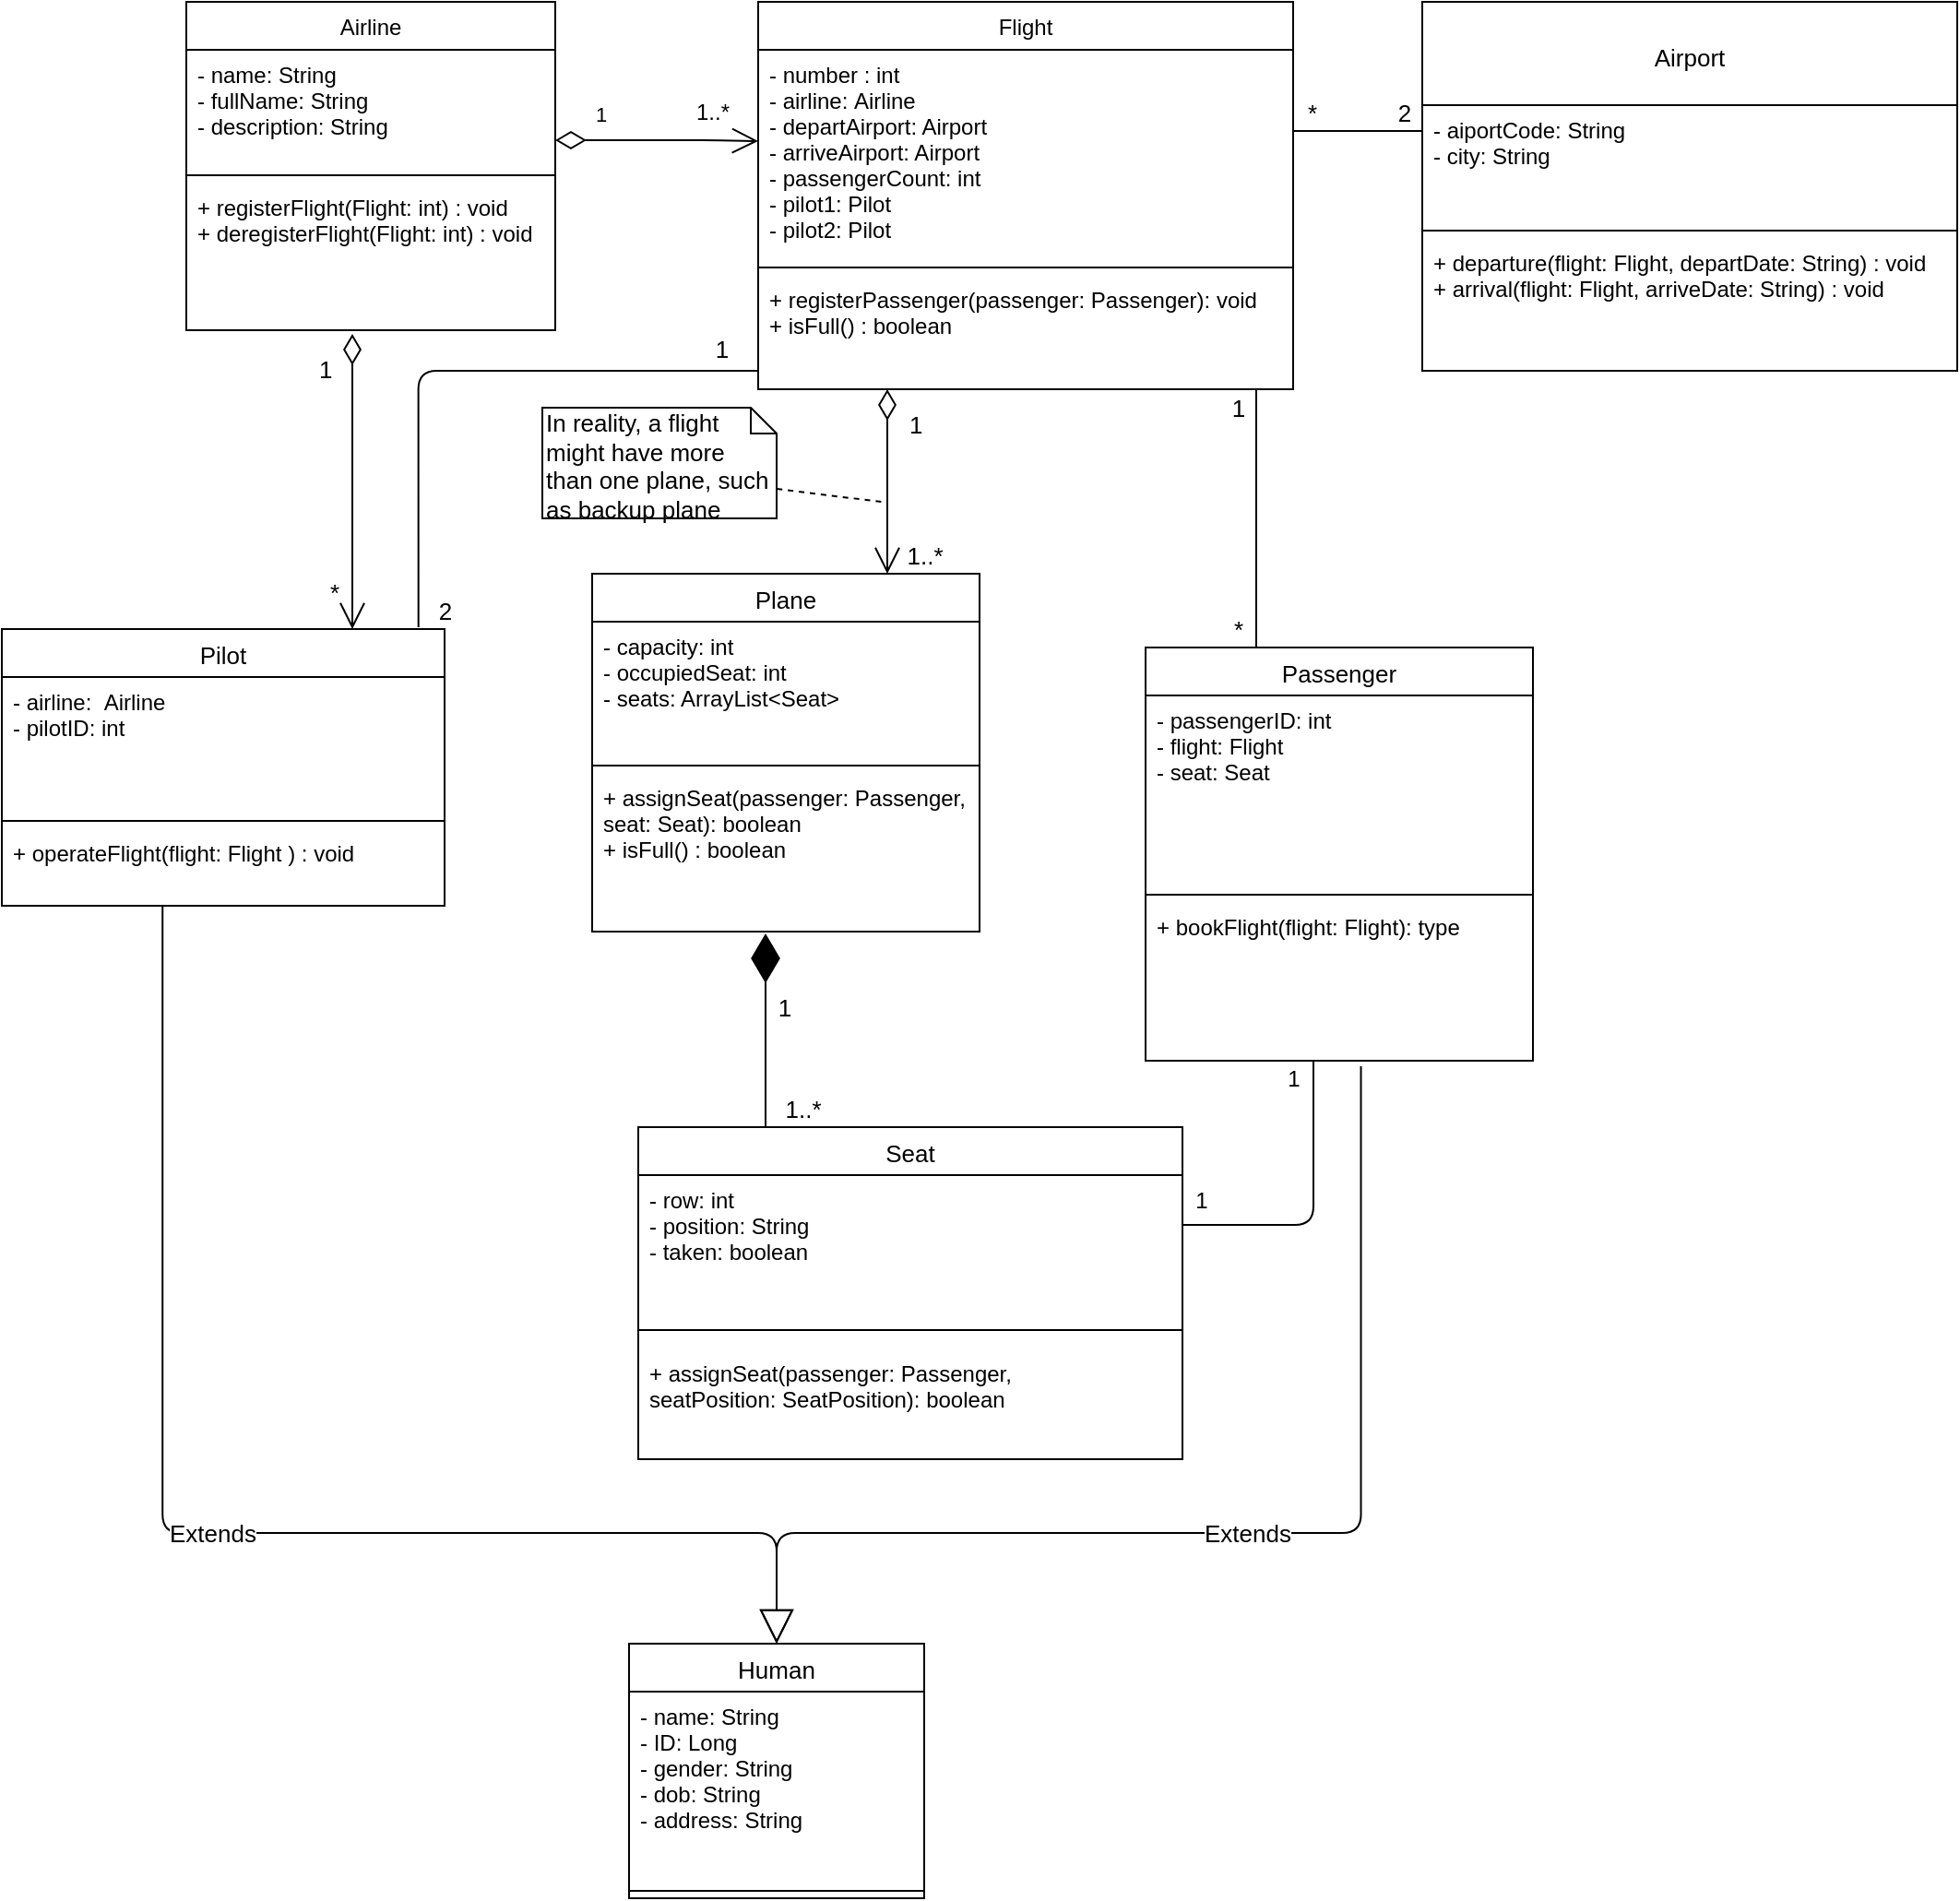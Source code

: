 <mxfile version="13.7.3" type="github">
  <diagram id="C5RBs43oDa-KdzZeNtuy" name="Page-1">
    <mxGraphModel dx="1853" dy="523" grid="1" gridSize="10" guides="1" tooltips="1" connect="1" arrows="1" fold="1" page="1" pageScale="1" pageWidth="827" pageHeight="1169" math="0" shadow="0">
      <root>
        <mxCell id="WIyWlLk6GJQsqaUBKTNV-0" />
        <mxCell id="WIyWlLk6GJQsqaUBKTNV-1" parent="WIyWlLk6GJQsqaUBKTNV-0" />
        <mxCell id="qKsI8oJo5IMxg4WIA3i2-51" value="*&lt;span style=&quot;font-family: monospace ; font-size: 0px&quot;&gt;%3CmxGraphModel%3E%3Croot%3E%3CmxCell%20id%3D%220%22%2F%3E%3CmxCell%20id%3D%221%22%20parent%3D%220%22%2F%3E%3CmxCell%20id%3D%222%22%20value%3D%221%22%20style%3D%22text%3Bhtml%3D1%3Balign%3Dcenter%3BverticalAlign%3Dmiddle%3Bresizable%3D0%3Bpoints%3D%5B%5D%3Bautosize%3D1%3BfontSize%3D13%3B%22%20vertex%3D%221%22%20parent%3D%221%22%3E%3CmxGeometry%20x%3D%22658%22%20y%3D%22100%22%20width%3D%2220%22%20height%3D%2220%22%20as%3D%22geometry%22%2F%3E%3C%2FmxCell%3E%3C%2Froot%3E%3C%2FmxGraphModel%3E&lt;/span&gt;" style="text;html=1;align=center;verticalAlign=middle;resizable=0;points=[];autosize=1;fontSize=13;" parent="WIyWlLk6GJQsqaUBKTNV-1" vertex="1">
          <mxGeometry x="670" y="135" width="20" height="30" as="geometry" />
        </mxCell>
        <mxCell id="qKsI8oJo5IMxg4WIA3i2-53" value="2" style="text;html=1;align=center;verticalAlign=middle;resizable=0;points=[];autosize=1;fontSize=13;" parent="WIyWlLk6GJQsqaUBKTNV-1" vertex="1">
          <mxGeometry x="720" y="140" width="20" height="20" as="geometry" />
        </mxCell>
        <mxCell id="zkfFHV4jXpPFQw0GAbJ--17" value="Flight" style="swimlane;fontStyle=0;align=center;verticalAlign=top;childLayout=stackLayout;horizontal=1;startSize=26;horizontalStack=0;resizeParent=1;resizeLast=0;collapsible=1;marginBottom=0;rounded=0;shadow=0;strokeWidth=1;" parent="WIyWlLk6GJQsqaUBKTNV-1" vertex="1">
          <mxGeometry x="380" y="90" width="290" height="210" as="geometry">
            <mxRectangle x="498" y="50" width="160" height="26" as="alternateBounds" />
          </mxGeometry>
        </mxCell>
        <mxCell id="zkfFHV4jXpPFQw0GAbJ--18" value="- number : int&#xa;- airline: Airline&#xa;- departAirport: Airport&#xa;- arriveAirport: Airport&#xa;- passengerCount: int&#xa;- pilot1: Pilot&#xa;- pilot2: Pilot" style="text;align=left;verticalAlign=top;spacingLeft=4;spacingRight=4;overflow=hidden;rotatable=0;points=[[0,0.5],[1,0.5]];portConstraint=eastwest;" parent="zkfFHV4jXpPFQw0GAbJ--17" vertex="1">
          <mxGeometry y="26" width="290" height="114" as="geometry" />
        </mxCell>
        <mxCell id="zkfFHV4jXpPFQw0GAbJ--23" value="" style="line;html=1;strokeWidth=1;align=left;verticalAlign=middle;spacingTop=-1;spacingLeft=3;spacingRight=3;rotatable=0;labelPosition=right;points=[];portConstraint=eastwest;" parent="zkfFHV4jXpPFQw0GAbJ--17" vertex="1">
          <mxGeometry y="140" width="290" height="8" as="geometry" />
        </mxCell>
        <mxCell id="qKsI8oJo5IMxg4WIA3i2-104" value="+ registerPassenger(passenger: Passenger): void&#xa;+ isFull() : boolean" style="text;align=left;verticalAlign=top;spacingLeft=4;spacingRight=4;overflow=hidden;rotatable=0;points=[[0,0.5],[1,0.5]];portConstraint=eastwest;" parent="zkfFHV4jXpPFQw0GAbJ--17" vertex="1">
          <mxGeometry y="148" width="290" height="62" as="geometry" />
        </mxCell>
        <mxCell id="zkfFHV4jXpPFQw0GAbJ--0" value="Airline" style="swimlane;fontStyle=0;align=center;verticalAlign=top;childLayout=stackLayout;horizontal=1;startSize=26;horizontalStack=0;resizeParent=1;resizeLast=0;collapsible=1;marginBottom=0;rounded=0;shadow=0;strokeWidth=1;" parent="WIyWlLk6GJQsqaUBKTNV-1" vertex="1">
          <mxGeometry x="70" y="90" width="200" height="178" as="geometry">
            <mxRectangle x="230" y="140" width="160" height="26" as="alternateBounds" />
          </mxGeometry>
        </mxCell>
        <mxCell id="zkfFHV4jXpPFQw0GAbJ--1" value="- name: String&#xa;- fullName: String&#xa;- description: String&#xa;" style="text;align=left;verticalAlign=top;spacingLeft=4;spacingRight=4;overflow=hidden;rotatable=0;points=[[0,0.5],[1,0.5]];portConstraint=eastwest;" parent="zkfFHV4jXpPFQw0GAbJ--0" vertex="1">
          <mxGeometry y="26" width="200" height="64" as="geometry" />
        </mxCell>
        <mxCell id="zkfFHV4jXpPFQw0GAbJ--4" value="" style="line;html=1;strokeWidth=1;align=left;verticalAlign=middle;spacingTop=-1;spacingLeft=3;spacingRight=3;rotatable=0;labelPosition=right;points=[];portConstraint=eastwest;" parent="zkfFHV4jXpPFQw0GAbJ--0" vertex="1">
          <mxGeometry y="90" width="200" height="8" as="geometry" />
        </mxCell>
        <mxCell id="zkfFHV4jXpPFQw0GAbJ--5" value="+ registerFlight(Flight: int) : void&#xa;+ deregisterFlight(Flight: int) : void" style="text;align=left;verticalAlign=top;spacingLeft=4;spacingRight=4;overflow=hidden;rotatable=0;points=[[0,0.5],[1,0.5]];portConstraint=eastwest;" parent="zkfFHV4jXpPFQw0GAbJ--0" vertex="1">
          <mxGeometry y="98" width="200" height="80" as="geometry" />
        </mxCell>
        <mxCell id="qKsI8oJo5IMxg4WIA3i2-67" value="Extends" style="endArrow=block;endSize=16;endFill=0;html=1;fontSize=13;exitX=0.363;exitY=1;exitDx=0;exitDy=0;exitPerimeter=0;entryX=0.5;entryY=0;entryDx=0;entryDy=0;edgeStyle=elbowEdgeStyle;elbow=vertical;" parent="WIyWlLk6GJQsqaUBKTNV-1" source="qKsI8oJo5IMxg4WIA3i2-66" target="qKsI8oJo5IMxg4WIA3i2-55" edge="1">
          <mxGeometry width="160" relative="1" as="geometry">
            <mxPoint x="380" y="750" as="sourcePoint" />
            <mxPoint x="540" y="750" as="targetPoint" />
            <Array as="points">
              <mxPoint x="220" y="920" />
            </Array>
          </mxGeometry>
        </mxCell>
        <mxCell id="qKsI8oJo5IMxg4WIA3i2-68" value="Extends" style="endArrow=block;endSize=16;endFill=0;html=1;fontSize=13;exitX=0.556;exitY=1.035;exitDx=0;exitDy=0;exitPerimeter=0;entryX=0.5;entryY=0;entryDx=0;entryDy=0;edgeStyle=elbowEdgeStyle;elbow=vertical;" parent="WIyWlLk6GJQsqaUBKTNV-1" source="qKsI8oJo5IMxg4WIA3i2-62" target="qKsI8oJo5IMxg4WIA3i2-55" edge="1">
          <mxGeometry width="160" relative="1" as="geometry">
            <mxPoint x="508.08" y="694" as="sourcePoint" />
            <mxPoint x="320" y="790" as="targetPoint" />
            <Array as="points">
              <mxPoint x="550" y="920" />
            </Array>
          </mxGeometry>
        </mxCell>
        <mxCell id="qKsI8oJo5IMxg4WIA3i2-63" value="Pilot" style="swimlane;fontStyle=0;align=center;verticalAlign=top;childLayout=stackLayout;horizontal=1;startSize=26;horizontalStack=0;resizeParent=1;resizeParentMax=0;resizeLast=0;collapsible=1;marginBottom=0;fontSize=13;" parent="WIyWlLk6GJQsqaUBKTNV-1" vertex="1">
          <mxGeometry x="-30" y="430" width="240" height="150" as="geometry" />
        </mxCell>
        <mxCell id="qKsI8oJo5IMxg4WIA3i2-64" value="- airline:  Airline&#xa;- pilotID: int" style="text;strokeColor=none;fillColor=none;align=left;verticalAlign=top;spacingLeft=4;spacingRight=4;overflow=hidden;rotatable=0;points=[[0,0.5],[1,0.5]];portConstraint=eastwest;" parent="qKsI8oJo5IMxg4WIA3i2-63" vertex="1">
          <mxGeometry y="26" width="240" height="74" as="geometry" />
        </mxCell>
        <mxCell id="qKsI8oJo5IMxg4WIA3i2-65" value="" style="line;strokeWidth=1;fillColor=none;align=left;verticalAlign=middle;spacingTop=-1;spacingLeft=3;spacingRight=3;rotatable=0;labelPosition=right;points=[];portConstraint=eastwest;" parent="qKsI8oJo5IMxg4WIA3i2-63" vertex="1">
          <mxGeometry y="100" width="240" height="8" as="geometry" />
        </mxCell>
        <mxCell id="qKsI8oJo5IMxg4WIA3i2-66" value="+ operateFlight(flight: Flight ) : void&#xa;" style="text;strokeColor=none;fillColor=none;align=left;verticalAlign=top;spacingLeft=4;spacingRight=4;overflow=hidden;rotatable=0;points=[[0,0.5],[1,0.5]];portConstraint=eastwest;" parent="qKsI8oJo5IMxg4WIA3i2-63" vertex="1">
          <mxGeometry y="108" width="240" height="42" as="geometry" />
        </mxCell>
        <mxCell id="qKsI8oJo5IMxg4WIA3i2-69" value="1" style="endArrow=open;html=1;endSize=12;startArrow=diamondThin;startSize=14;startFill=0;edgeStyle=orthogonalEdgeStyle;align=left;verticalAlign=bottom;fontSize=13;" parent="WIyWlLk6GJQsqaUBKTNV-1" edge="1">
          <mxGeometry x="-0.625" y="-20" relative="1" as="geometry">
            <mxPoint x="160" y="270" as="sourcePoint" />
            <mxPoint x="160" y="430" as="targetPoint" />
            <mxPoint as="offset" />
          </mxGeometry>
        </mxCell>
        <mxCell id="qKsI8oJo5IMxg4WIA3i2-70" value="*" style="text;html=1;align=center;verticalAlign=middle;resizable=0;points=[];autosize=1;fontSize=13;" parent="WIyWlLk6GJQsqaUBKTNV-1" vertex="1">
          <mxGeometry x="140" y="400" width="20" height="20" as="geometry" />
        </mxCell>
        <mxCell id="qKsI8oJo5IMxg4WIA3i2-74" value="" style="endArrow=none;html=1;edgeStyle=orthogonalEdgeStyle;fontSize=13;exitX=0.941;exitY=-0.007;exitDx=0;exitDy=0;exitPerimeter=0;" parent="WIyWlLk6GJQsqaUBKTNV-1" source="qKsI8oJo5IMxg4WIA3i2-63" edge="1">
          <mxGeometry relative="1" as="geometry">
            <mxPoint x="668" y="290.004" as="sourcePoint" />
            <mxPoint x="380" y="290" as="targetPoint" />
            <Array as="points">
              <mxPoint x="196" y="290" />
            </Array>
          </mxGeometry>
        </mxCell>
        <mxCell id="qKsI8oJo5IMxg4WIA3i2-75" value="2" style="text;html=1;align=center;verticalAlign=middle;resizable=0;points=[];autosize=1;fontSize=13;" parent="WIyWlLk6GJQsqaUBKTNV-1" vertex="1">
          <mxGeometry x="200" y="410" width="20" height="20" as="geometry" />
        </mxCell>
        <mxCell id="qKsI8oJo5IMxg4WIA3i2-76" value="1" style="text;html=1;align=center;verticalAlign=middle;resizable=0;points=[];autosize=1;fontSize=13;" parent="WIyWlLk6GJQsqaUBKTNV-1" vertex="1">
          <mxGeometry x="350" y="268" width="20" height="20" as="geometry" />
        </mxCell>
        <mxCell id="qKsI8oJo5IMxg4WIA3i2-83" value="Plane" style="swimlane;fontStyle=0;align=center;verticalAlign=top;childLayout=stackLayout;horizontal=1;startSize=26;horizontalStack=0;resizeParent=1;resizeParentMax=0;resizeLast=0;collapsible=1;marginBottom=0;fontSize=13;" parent="WIyWlLk6GJQsqaUBKTNV-1" vertex="1">
          <mxGeometry x="290" y="400" width="210" height="194" as="geometry" />
        </mxCell>
        <mxCell id="qKsI8oJo5IMxg4WIA3i2-84" value="- capacity: int&#xa;- occupiedSeat: int&#xa;- seats: ArrayList&lt;Seat&gt;" style="text;strokeColor=none;fillColor=none;align=left;verticalAlign=top;spacingLeft=4;spacingRight=4;overflow=hidden;rotatable=0;points=[[0,0.5],[1,0.5]];portConstraint=eastwest;" parent="qKsI8oJo5IMxg4WIA3i2-83" vertex="1">
          <mxGeometry y="26" width="210" height="74" as="geometry" />
        </mxCell>
        <mxCell id="qKsI8oJo5IMxg4WIA3i2-85" value="" style="line;strokeWidth=1;fillColor=none;align=left;verticalAlign=middle;spacingTop=-1;spacingLeft=3;spacingRight=3;rotatable=0;labelPosition=right;points=[];portConstraint=eastwest;" parent="qKsI8oJo5IMxg4WIA3i2-83" vertex="1">
          <mxGeometry y="100" width="210" height="8" as="geometry" />
        </mxCell>
        <mxCell id="qKsI8oJo5IMxg4WIA3i2-86" value="+ assignSeat(passenger: Passenger,&#xa;seat: Seat): boolean&#xa;+ isFull() : boolean" style="text;strokeColor=none;fillColor=none;align=left;verticalAlign=top;spacingLeft=4;spacingRight=4;overflow=hidden;rotatable=0;points=[[0,0.5],[1,0.5]];portConstraint=eastwest;" parent="qKsI8oJo5IMxg4WIA3i2-83" vertex="1">
          <mxGeometry y="108" width="210" height="86" as="geometry" />
        </mxCell>
        <mxCell id="qKsI8oJo5IMxg4WIA3i2-93" value="1..*" style="text;html=1;align=center;verticalAlign=middle;resizable=0;points=[];autosize=1;fontSize=13;" parent="WIyWlLk6GJQsqaUBKTNV-1" vertex="1">
          <mxGeometry x="450" y="380" width="40" height="20" as="geometry" />
        </mxCell>
        <mxCell id="qKsI8oJo5IMxg4WIA3i2-95" value="In reality, a flight might have more than one plane, such as backup plane" style="shape=note;whiteSpace=wrap;html=1;size=14;verticalAlign=top;align=left;spacingTop=-6;fontSize=13;" parent="WIyWlLk6GJQsqaUBKTNV-1" vertex="1">
          <mxGeometry x="263" y="310" width="127" height="60" as="geometry" />
        </mxCell>
        <mxCell id="qKsI8oJo5IMxg4WIA3i2-96" value="" style="endArrow=none;dashed=1;html=1;fontSize=13;entryX=0.004;entryY=0.614;entryDx=0;entryDy=0;entryPerimeter=0;exitX=1.001;exitY=0.734;exitDx=0;exitDy=0;exitPerimeter=0;" parent="WIyWlLk6GJQsqaUBKTNV-1" source="qKsI8oJo5IMxg4WIA3i2-95" edge="1">
          <mxGeometry width="50" height="50" relative="1" as="geometry">
            <mxPoint x="389.04" y="350" as="sourcePoint" />
            <mxPoint x="450.0" y="361.436" as="targetPoint" />
          </mxGeometry>
        </mxCell>
        <mxCell id="qKsI8oJo5IMxg4WIA3i2-59" value="Passenger" style="swimlane;fontStyle=0;align=center;verticalAlign=top;childLayout=stackLayout;horizontal=1;startSize=26;horizontalStack=0;resizeParent=1;resizeParentMax=0;resizeLast=0;collapsible=1;marginBottom=0;fontSize=13;" parent="WIyWlLk6GJQsqaUBKTNV-1" vertex="1">
          <mxGeometry x="590" y="440" width="210" height="224" as="geometry" />
        </mxCell>
        <mxCell id="qKsI8oJo5IMxg4WIA3i2-60" value="- passengerID: int&#xa;- flight: Flight&#xa;- seat: Seat" style="text;strokeColor=none;fillColor=none;align=left;verticalAlign=top;spacingLeft=4;spacingRight=4;overflow=hidden;rotatable=0;points=[[0,0.5],[1,0.5]];portConstraint=eastwest;" parent="qKsI8oJo5IMxg4WIA3i2-59" vertex="1">
          <mxGeometry y="26" width="210" height="104" as="geometry" />
        </mxCell>
        <mxCell id="qKsI8oJo5IMxg4WIA3i2-61" value="" style="line;strokeWidth=1;fillColor=none;align=left;verticalAlign=middle;spacingTop=-1;spacingLeft=3;spacingRight=3;rotatable=0;labelPosition=right;points=[];portConstraint=eastwest;" parent="qKsI8oJo5IMxg4WIA3i2-59" vertex="1">
          <mxGeometry y="130" width="210" height="8" as="geometry" />
        </mxCell>
        <mxCell id="qKsI8oJo5IMxg4WIA3i2-62" value="+ bookFlight(flight: Flight): type" style="text;strokeColor=none;fillColor=none;align=left;verticalAlign=top;spacingLeft=4;spacingRight=4;overflow=hidden;rotatable=0;points=[[0,0.5],[1,0.5]];portConstraint=eastwest;" parent="qKsI8oJo5IMxg4WIA3i2-59" vertex="1">
          <mxGeometry y="138" width="210" height="86" as="geometry" />
        </mxCell>
        <mxCell id="qKsI8oJo5IMxg4WIA3i2-113" value="" style="endArrow=diamondThin;endFill=1;endSize=24;html=1;fontSize=11;" parent="WIyWlLk6GJQsqaUBKTNV-1" edge="1">
          <mxGeometry width="160" relative="1" as="geometry">
            <mxPoint x="384" y="704" as="sourcePoint" />
            <mxPoint x="384" y="595" as="targetPoint" />
            <Array as="points">
              <mxPoint x="384" y="654" />
            </Array>
          </mxGeometry>
        </mxCell>
        <mxCell id="qKsI8oJo5IMxg4WIA3i2-114" value="1" style="edgeLabel;html=1;align=center;verticalAlign=middle;resizable=0;points=[];fontSize=13;" parent="qKsI8oJo5IMxg4WIA3i2-113" vertex="1" connectable="0">
          <mxGeometry x="0.469" y="-4" relative="1" as="geometry">
            <mxPoint x="6.0" y="10.8" as="offset" />
          </mxGeometry>
        </mxCell>
        <mxCell id="qKsI8oJo5IMxg4WIA3i2-115" value="1..*" style="text;html=1;align=center;verticalAlign=middle;resizable=0;points=[];autosize=1;fontSize=13;" parent="WIyWlLk6GJQsqaUBKTNV-1" vertex="1">
          <mxGeometry x="384" y="680" width="40" height="20" as="geometry" />
        </mxCell>
        <mxCell id="qKsI8oJo5IMxg4WIA3i2-10" value="&#xa;Airport" style="swimlane;fontStyle=0;align=center;verticalAlign=top;childLayout=stackLayout;horizontal=1;startSize=56;horizontalStack=0;resizeParent=1;resizeParentMax=0;resizeLast=0;collapsible=1;marginBottom=0;fontSize=13;" parent="WIyWlLk6GJQsqaUBKTNV-1" vertex="1">
          <mxGeometry x="740" y="90" width="290" height="200" as="geometry" />
        </mxCell>
        <mxCell id="qKsI8oJo5IMxg4WIA3i2-23" value="- aiportCode: String&#xa;- city: String&#xa;" style="text;strokeColor=none;fillColor=none;align=left;verticalAlign=top;spacingLeft=4;spacingRight=4;overflow=hidden;rotatable=0;points=[[0,0.5],[1,0.5]];portConstraint=eastwest;" parent="qKsI8oJo5IMxg4WIA3i2-10" vertex="1">
          <mxGeometry y="56" width="290" height="64" as="geometry" />
        </mxCell>
        <mxCell id="qKsI8oJo5IMxg4WIA3i2-107" value="" style="line;strokeWidth=1;fillColor=none;align=left;verticalAlign=middle;spacingTop=-1;spacingLeft=3;spacingRight=3;rotatable=0;labelPosition=right;points=[];portConstraint=eastwest;fontSize=13;" parent="qKsI8oJo5IMxg4WIA3i2-10" vertex="1">
          <mxGeometry y="120" width="290" height="8" as="geometry" />
        </mxCell>
        <mxCell id="qKsI8oJo5IMxg4WIA3i2-13" value="+ departure(flight: Flight, departDate: String) : void&#xa;+ arrival(flight: Flight, arriveDate: String) : void&#xa;&#xa;&#xa;&#xa;" style="text;strokeColor=none;fillColor=none;align=left;verticalAlign=top;spacingLeft=4;spacingRight=4;overflow=hidden;rotatable=0;points=[[0,0.5],[1,0.5]];portConstraint=eastwest;" parent="qKsI8oJo5IMxg4WIA3i2-10" vertex="1">
          <mxGeometry y="128" width="290" height="72" as="geometry" />
        </mxCell>
        <mxCell id="qKsI8oJo5IMxg4WIA3i2-109" value="Seat" style="swimlane;fontStyle=0;align=center;verticalAlign=top;childLayout=stackLayout;horizontal=1;startSize=26;horizontalStack=0;resizeParent=1;resizeParentMax=0;resizeLast=0;collapsible=1;marginBottom=0;fontSize=13;" parent="WIyWlLk6GJQsqaUBKTNV-1" vertex="1">
          <mxGeometry x="315" y="700" width="295" height="180" as="geometry" />
        </mxCell>
        <mxCell id="qKsI8oJo5IMxg4WIA3i2-110" value="- row: int&#xa;- position: String&#xa;- taken: boolean" style="text;strokeColor=none;fillColor=none;align=left;verticalAlign=top;spacingLeft=4;spacingRight=4;overflow=hidden;rotatable=0;points=[[0,0.5],[1,0.5]];portConstraint=eastwest;" parent="qKsI8oJo5IMxg4WIA3i2-109" vertex="1">
          <mxGeometry y="26" width="295" height="74" as="geometry" />
        </mxCell>
        <mxCell id="qKsI8oJo5IMxg4WIA3i2-111" value="" style="line;strokeWidth=1;fillColor=none;align=left;verticalAlign=middle;spacingTop=-1;spacingLeft=3;spacingRight=3;rotatable=0;labelPosition=right;points=[];portConstraint=eastwest;" parent="qKsI8oJo5IMxg4WIA3i2-109" vertex="1">
          <mxGeometry y="100" width="295" height="20" as="geometry" />
        </mxCell>
        <mxCell id="qKsI8oJo5IMxg4WIA3i2-130" value="+ assignSeat(passenger: Passenger, &#xa;seatPosition: SeatPosition): boolean" style="text;strokeColor=none;fillColor=none;align=left;verticalAlign=top;spacingLeft=4;spacingRight=4;overflow=hidden;rotatable=0;points=[[0,0.5],[1,0.5]];portConstraint=eastwest;" parent="qKsI8oJo5IMxg4WIA3i2-109" vertex="1">
          <mxGeometry y="120" width="295" height="60" as="geometry" />
        </mxCell>
        <mxCell id="qKsI8oJo5IMxg4WIA3i2-133" value="" style="endArrow=none;html=1;edgeStyle=orthogonalEdgeStyle;fontSize=13;" parent="WIyWlLk6GJQsqaUBKTNV-1" edge="1">
          <mxGeometry relative="1" as="geometry">
            <mxPoint x="650" y="440" as="sourcePoint" />
            <mxPoint x="650" y="300" as="targetPoint" />
            <Array as="points">
              <mxPoint x="650" y="300" />
            </Array>
          </mxGeometry>
        </mxCell>
        <mxCell id="qKsI8oJo5IMxg4WIA3i2-134" value="1" style="text;html=1;align=center;verticalAlign=middle;resizable=0;points=[];autosize=1;fontSize=13;" parent="WIyWlLk6GJQsqaUBKTNV-1" vertex="1">
          <mxGeometry x="630" y="300" width="20" height="20" as="geometry" />
        </mxCell>
        <mxCell id="qKsI8oJo5IMxg4WIA3i2-136" value="*" style="text;html=1;align=center;verticalAlign=middle;resizable=0;points=[];autosize=1;fontSize=13;" parent="WIyWlLk6GJQsqaUBKTNV-1" vertex="1">
          <mxGeometry x="630" y="420" width="20" height="20" as="geometry" />
        </mxCell>
        <mxCell id="qKsI8oJo5IMxg4WIA3i2-142" value="" style="endArrow=none;html=1;fontSize=13;" parent="WIyWlLk6GJQsqaUBKTNV-1" edge="1">
          <mxGeometry width="50" height="50" relative="1" as="geometry">
            <mxPoint x="670" y="160" as="sourcePoint" />
            <mxPoint x="740" y="160" as="targetPoint" />
          </mxGeometry>
        </mxCell>
        <mxCell id="JHXzekDCG4sbukyHorB8-0" value="1" style="endArrow=open;html=1;endSize=12;startArrow=diamondThin;startSize=14;startFill=0;edgeStyle=orthogonalEdgeStyle;align=left;verticalAlign=bottom;" edge="1" parent="WIyWlLk6GJQsqaUBKTNV-1">
          <mxGeometry x="-0.636" y="5" relative="1" as="geometry">
            <mxPoint x="270" y="165" as="sourcePoint" />
            <mxPoint x="380" y="165.5" as="targetPoint" />
            <Array as="points">
              <mxPoint x="350" y="165.5" />
              <mxPoint x="350" y="165.5" />
            </Array>
            <mxPoint as="offset" />
          </mxGeometry>
        </mxCell>
        <mxCell id="JHXzekDCG4sbukyHorB8-1" value="1..*" style="text;html=1;align=center;verticalAlign=middle;resizable=0;points=[];autosize=1;" vertex="1" parent="WIyWlLk6GJQsqaUBKTNV-1">
          <mxGeometry x="340" y="140" width="30" height="20" as="geometry" />
        </mxCell>
        <mxCell id="JHXzekDCG4sbukyHorB8-4" value="" style="endArrow=none;html=1;edgeStyle=orthogonalEdgeStyle;fontSize=13;" edge="1" parent="WIyWlLk6GJQsqaUBKTNV-1">
          <mxGeometry relative="1" as="geometry">
            <mxPoint x="610" y="753" as="sourcePoint" />
            <mxPoint x="681" y="664" as="targetPoint" />
            <Array as="points">
              <mxPoint x="681" y="753" />
            </Array>
          </mxGeometry>
        </mxCell>
        <mxCell id="JHXzekDCG4sbukyHorB8-5" value="1" style="text;html=1;align=center;verticalAlign=middle;resizable=0;points=[];autosize=1;" vertex="1" parent="WIyWlLk6GJQsqaUBKTNV-1">
          <mxGeometry x="660" y="664" width="20" height="20" as="geometry" />
        </mxCell>
        <mxCell id="JHXzekDCG4sbukyHorB8-6" value="1" style="text;html=1;align=center;verticalAlign=middle;resizable=0;points=[];autosize=1;" vertex="1" parent="WIyWlLk6GJQsqaUBKTNV-1">
          <mxGeometry x="610" y="730" width="20" height="20" as="geometry" />
        </mxCell>
        <mxCell id="JHXzekDCG4sbukyHorB8-7" value="1" style="endArrow=open;html=1;endSize=12;startArrow=diamondThin;startSize=14;startFill=0;edgeStyle=orthogonalEdgeStyle;align=left;verticalAlign=bottom;fontSize=13;" edge="1" parent="WIyWlLk6GJQsqaUBKTNV-1">
          <mxGeometry x="-0.4" y="10" relative="1" as="geometry">
            <mxPoint x="450" y="300" as="sourcePoint" />
            <mxPoint x="450" y="400" as="targetPoint" />
            <mxPoint as="offset" />
          </mxGeometry>
        </mxCell>
        <mxCell id="qKsI8oJo5IMxg4WIA3i2-55" value="Human" style="swimlane;fontStyle=0;align=center;verticalAlign=top;childLayout=stackLayout;horizontal=1;startSize=26;horizontalStack=0;resizeParent=1;resizeParentMax=0;resizeLast=0;collapsible=1;marginBottom=0;fontSize=13;" parent="WIyWlLk6GJQsqaUBKTNV-1" vertex="1">
          <mxGeometry x="310" y="980" width="160" height="138" as="geometry" />
        </mxCell>
        <mxCell id="qKsI8oJo5IMxg4WIA3i2-56" value="- name: String&#xa;- ID: Long&#xa;- gender: String&#xa;- dob: String&#xa;- address: String" style="text;strokeColor=none;fillColor=none;align=left;verticalAlign=top;spacingLeft=4;spacingRight=4;overflow=hidden;rotatable=0;points=[[0,0.5],[1,0.5]];portConstraint=eastwest;" parent="qKsI8oJo5IMxg4WIA3i2-55" vertex="1">
          <mxGeometry y="26" width="160" height="104" as="geometry" />
        </mxCell>
        <mxCell id="qKsI8oJo5IMxg4WIA3i2-57" value="" style="line;strokeWidth=1;fillColor=none;align=left;verticalAlign=middle;spacingTop=-1;spacingLeft=3;spacingRight=3;rotatable=0;labelPosition=right;points=[];portConstraint=eastwest;" parent="qKsI8oJo5IMxg4WIA3i2-55" vertex="1">
          <mxGeometry y="130" width="160" height="8" as="geometry" />
        </mxCell>
      </root>
    </mxGraphModel>
  </diagram>
</mxfile>
